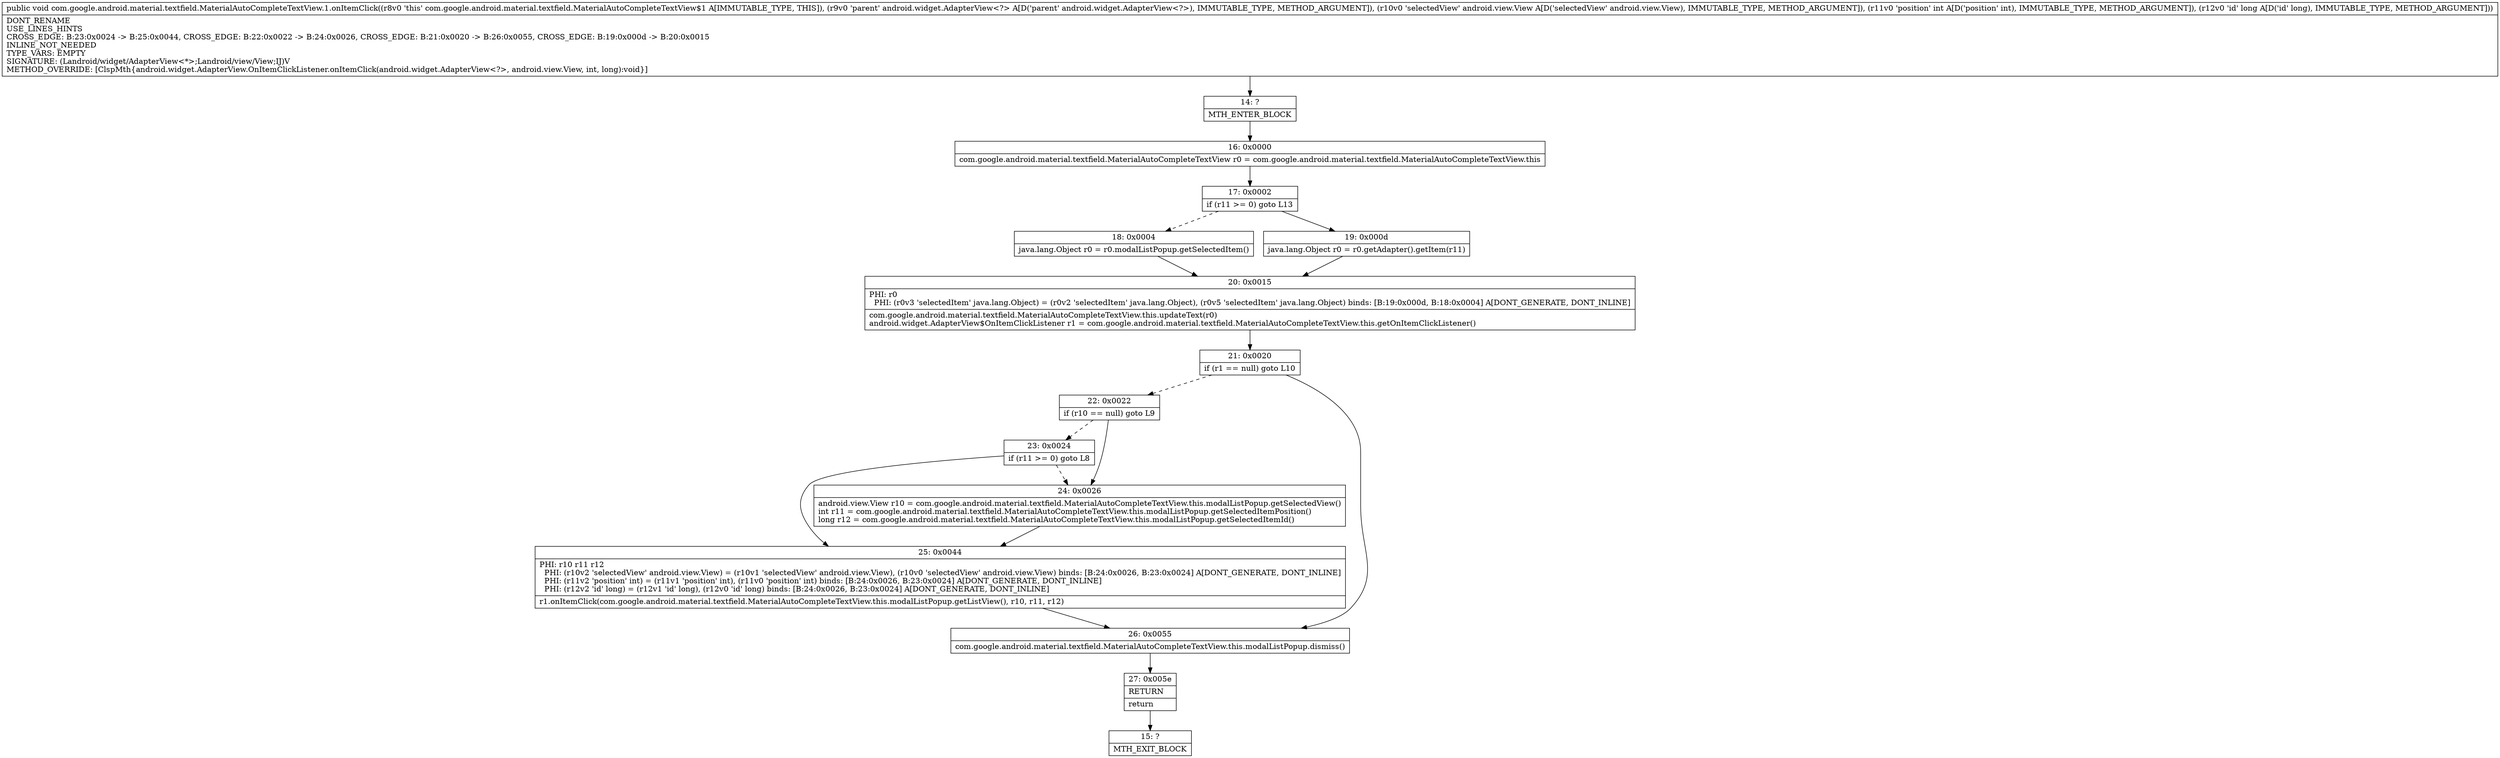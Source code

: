 digraph "CFG forcom.google.android.material.textfield.MaterialAutoCompleteTextView.1.onItemClick(Landroid\/widget\/AdapterView;Landroid\/view\/View;IJ)V" {
Node_14 [shape=record,label="{14\:\ ?|MTH_ENTER_BLOCK\l}"];
Node_16 [shape=record,label="{16\:\ 0x0000|com.google.android.material.textfield.MaterialAutoCompleteTextView r0 = com.google.android.material.textfield.MaterialAutoCompleteTextView.this\l}"];
Node_17 [shape=record,label="{17\:\ 0x0002|if (r11 \>= 0) goto L13\l}"];
Node_18 [shape=record,label="{18\:\ 0x0004|java.lang.Object r0 = r0.modalListPopup.getSelectedItem()\l}"];
Node_20 [shape=record,label="{20\:\ 0x0015|PHI: r0 \l  PHI: (r0v3 'selectedItem' java.lang.Object) = (r0v2 'selectedItem' java.lang.Object), (r0v5 'selectedItem' java.lang.Object) binds: [B:19:0x000d, B:18:0x0004] A[DONT_GENERATE, DONT_INLINE]\l|com.google.android.material.textfield.MaterialAutoCompleteTextView.this.updateText(r0)\landroid.widget.AdapterView$OnItemClickListener r1 = com.google.android.material.textfield.MaterialAutoCompleteTextView.this.getOnItemClickListener()\l}"];
Node_21 [shape=record,label="{21\:\ 0x0020|if (r1 == null) goto L10\l}"];
Node_22 [shape=record,label="{22\:\ 0x0022|if (r10 == null) goto L9\l}"];
Node_23 [shape=record,label="{23\:\ 0x0024|if (r11 \>= 0) goto L8\l}"];
Node_25 [shape=record,label="{25\:\ 0x0044|PHI: r10 r11 r12 \l  PHI: (r10v2 'selectedView' android.view.View) = (r10v1 'selectedView' android.view.View), (r10v0 'selectedView' android.view.View) binds: [B:24:0x0026, B:23:0x0024] A[DONT_GENERATE, DONT_INLINE]\l  PHI: (r11v2 'position' int) = (r11v1 'position' int), (r11v0 'position' int) binds: [B:24:0x0026, B:23:0x0024] A[DONT_GENERATE, DONT_INLINE]\l  PHI: (r12v2 'id' long) = (r12v1 'id' long), (r12v0 'id' long) binds: [B:24:0x0026, B:23:0x0024] A[DONT_GENERATE, DONT_INLINE]\l|r1.onItemClick(com.google.android.material.textfield.MaterialAutoCompleteTextView.this.modalListPopup.getListView(), r10, r11, r12)\l}"];
Node_24 [shape=record,label="{24\:\ 0x0026|android.view.View r10 = com.google.android.material.textfield.MaterialAutoCompleteTextView.this.modalListPopup.getSelectedView()\lint r11 = com.google.android.material.textfield.MaterialAutoCompleteTextView.this.modalListPopup.getSelectedItemPosition()\llong r12 = com.google.android.material.textfield.MaterialAutoCompleteTextView.this.modalListPopup.getSelectedItemId()\l}"];
Node_26 [shape=record,label="{26\:\ 0x0055|com.google.android.material.textfield.MaterialAutoCompleteTextView.this.modalListPopup.dismiss()\l}"];
Node_27 [shape=record,label="{27\:\ 0x005e|RETURN\l|return\l}"];
Node_15 [shape=record,label="{15\:\ ?|MTH_EXIT_BLOCK\l}"];
Node_19 [shape=record,label="{19\:\ 0x000d|java.lang.Object r0 = r0.getAdapter().getItem(r11)\l}"];
MethodNode[shape=record,label="{public void com.google.android.material.textfield.MaterialAutoCompleteTextView.1.onItemClick((r8v0 'this' com.google.android.material.textfield.MaterialAutoCompleteTextView$1 A[IMMUTABLE_TYPE, THIS]), (r9v0 'parent' android.widget.AdapterView\<?\> A[D('parent' android.widget.AdapterView\<?\>), IMMUTABLE_TYPE, METHOD_ARGUMENT]), (r10v0 'selectedView' android.view.View A[D('selectedView' android.view.View), IMMUTABLE_TYPE, METHOD_ARGUMENT]), (r11v0 'position' int A[D('position' int), IMMUTABLE_TYPE, METHOD_ARGUMENT]), (r12v0 'id' long A[D('id' long), IMMUTABLE_TYPE, METHOD_ARGUMENT]))  | DONT_RENAME\lUSE_LINES_HINTS\lCROSS_EDGE: B:23:0x0024 \-\> B:25:0x0044, CROSS_EDGE: B:22:0x0022 \-\> B:24:0x0026, CROSS_EDGE: B:21:0x0020 \-\> B:26:0x0055, CROSS_EDGE: B:19:0x000d \-\> B:20:0x0015\lINLINE_NOT_NEEDED\lTYPE_VARS: EMPTY\lSIGNATURE: (Landroid\/widget\/AdapterView\<*\>;Landroid\/view\/View;IJ)V\lMETHOD_OVERRIDE: [ClspMth\{android.widget.AdapterView.OnItemClickListener.onItemClick(android.widget.AdapterView\<?\>, android.view.View, int, long):void\}]\l}"];
MethodNode -> Node_14;Node_14 -> Node_16;
Node_16 -> Node_17;
Node_17 -> Node_18[style=dashed];
Node_17 -> Node_19;
Node_18 -> Node_20;
Node_20 -> Node_21;
Node_21 -> Node_22[style=dashed];
Node_21 -> Node_26;
Node_22 -> Node_23[style=dashed];
Node_22 -> Node_24;
Node_23 -> Node_24[style=dashed];
Node_23 -> Node_25;
Node_25 -> Node_26;
Node_24 -> Node_25;
Node_26 -> Node_27;
Node_27 -> Node_15;
Node_19 -> Node_20;
}

